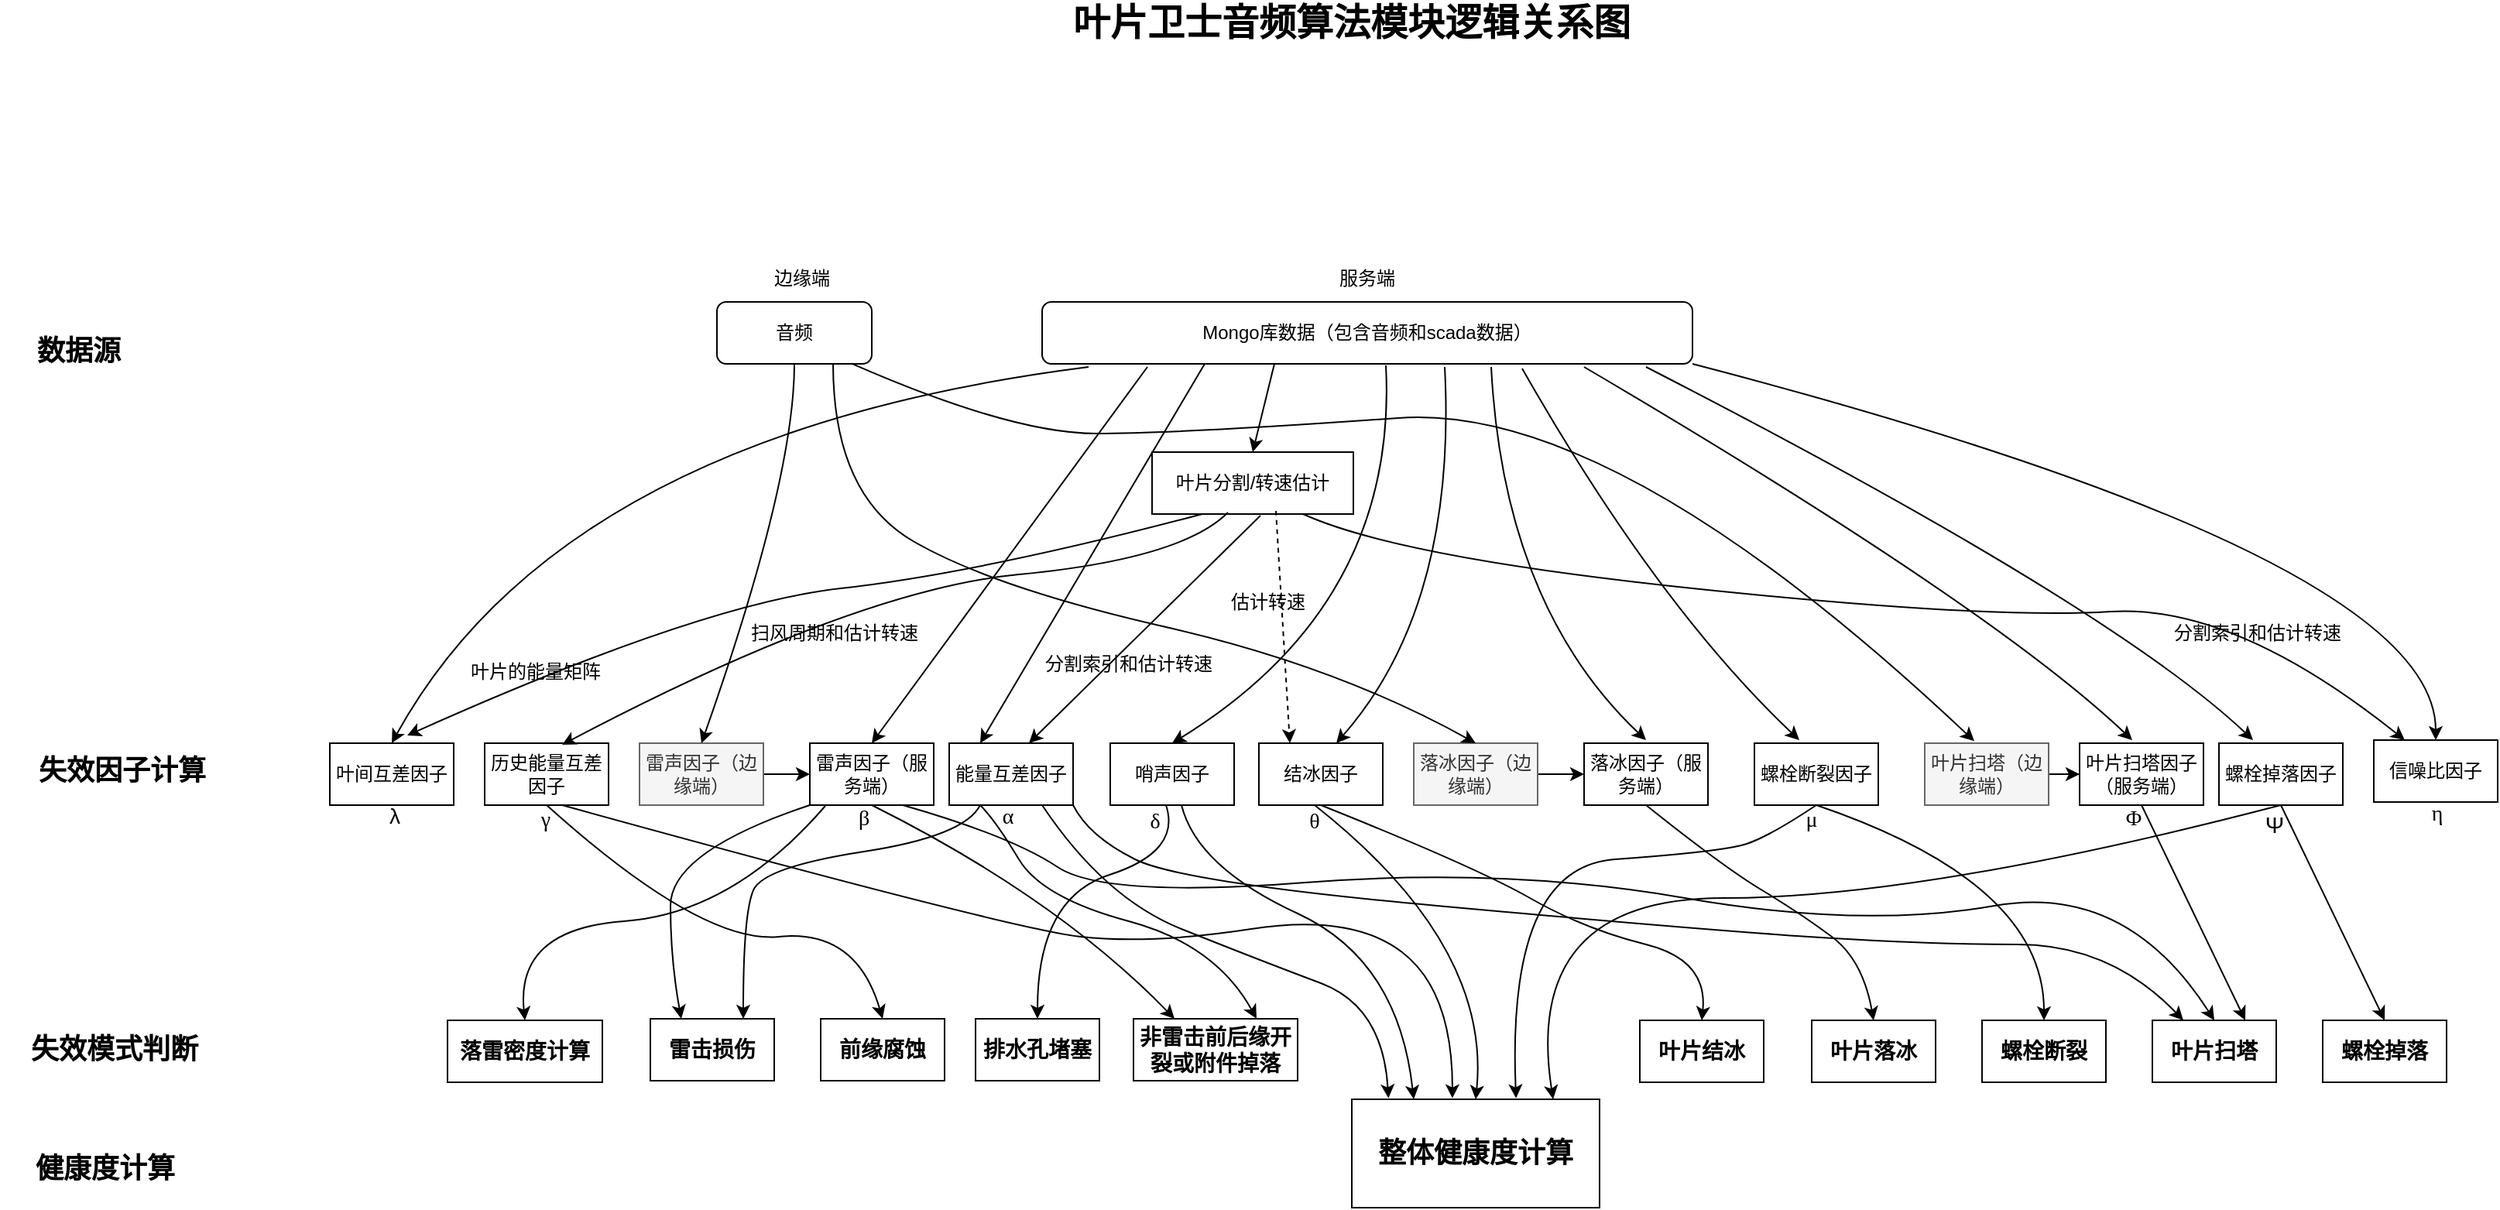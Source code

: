 <mxfile version="16.2.6" type="github">
  <diagram id="YilDh3PAvlAbY0U243uL" name="Page-1">
    <mxGraphModel dx="1964" dy="2472" grid="1" gridSize="10" guides="1" tooltips="1" connect="1" arrows="1" fold="1" page="0" pageScale="1" pageWidth="827" pageHeight="1169" math="0" shadow="0">
      <root>
        <mxCell id="0" />
        <mxCell id="1" parent="0" />
        <mxCell id="-pXGqylEfpOpcV__bSYs-3" value="信噪比因子" style="rounded=0;whiteSpace=wrap;html=1;" vertex="1" parent="1">
          <mxGeometry x="1230" y="-1002" width="80" height="40" as="geometry" />
        </mxCell>
        <mxCell id="-pXGqylEfpOpcV__bSYs-4" value="叶片分割/转速估计" style="rounded=0;whiteSpace=wrap;html=1;" vertex="1" parent="1">
          <mxGeometry x="441" y="-1188" width="130" height="40" as="geometry" />
        </mxCell>
        <mxCell id="-pXGqylEfpOpcV__bSYs-5" value="叶间互差因子" style="rounded=0;whiteSpace=wrap;html=1;" vertex="1" parent="1">
          <mxGeometry x="-90" y="-1000" width="80" height="40" as="geometry" />
        </mxCell>
        <mxCell id="-pXGqylEfpOpcV__bSYs-6" value="历史能量互差因子" style="rounded=0;whiteSpace=wrap;html=1;" vertex="1" parent="1">
          <mxGeometry x="10" y="-1000" width="80" height="40" as="geometry" />
        </mxCell>
        <mxCell id="-pXGqylEfpOpcV__bSYs-40" value="" style="edgeStyle=orthogonalEdgeStyle;rounded=0;orthogonalLoop=1;jettySize=auto;html=1;" edge="1" parent="1" source="-pXGqylEfpOpcV__bSYs-7" target="-pXGqylEfpOpcV__bSYs-33">
          <mxGeometry relative="1" as="geometry" />
        </mxCell>
        <mxCell id="-pXGqylEfpOpcV__bSYs-7" value="雷声因子（边缘端）" style="rounded=0;whiteSpace=wrap;html=1;fillColor=#f5f5f5;fontColor=#333333;strokeColor=#666666;" vertex="1" parent="1">
          <mxGeometry x="110" y="-1000" width="80" height="40" as="geometry" />
        </mxCell>
        <mxCell id="-pXGqylEfpOpcV__bSYs-8" value="能量互差因子" style="rounded=0;whiteSpace=wrap;html=1;" vertex="1" parent="1">
          <mxGeometry x="310" y="-1000" width="80" height="40" as="geometry" />
        </mxCell>
        <mxCell id="-pXGqylEfpOpcV__bSYs-9" value="哨声因子" style="rounded=0;whiteSpace=wrap;html=1;" vertex="1" parent="1">
          <mxGeometry x="414" y="-1000" width="80" height="40" as="geometry" />
        </mxCell>
        <mxCell id="-pXGqylEfpOpcV__bSYs-10" value="结冰因子" style="rounded=0;whiteSpace=wrap;html=1;" vertex="1" parent="1">
          <mxGeometry x="510" y="-1000" width="80" height="40" as="geometry" />
        </mxCell>
        <mxCell id="-pXGqylEfpOpcV__bSYs-41" value="" style="edgeStyle=orthogonalEdgeStyle;rounded=0;orthogonalLoop=1;jettySize=auto;html=1;" edge="1" parent="1" source="-pXGqylEfpOpcV__bSYs-11" target="-pXGqylEfpOpcV__bSYs-12">
          <mxGeometry relative="1" as="geometry" />
        </mxCell>
        <mxCell id="-pXGqylEfpOpcV__bSYs-11" value="落冰因子（边缘端）" style="rounded=0;whiteSpace=wrap;html=1;fillColor=#f5f5f5;fontColor=#333333;strokeColor=#666666;" vertex="1" parent="1">
          <mxGeometry x="610" y="-1000" width="80" height="40" as="geometry" />
        </mxCell>
        <mxCell id="-pXGqylEfpOpcV__bSYs-12" value="落冰因子（服务端）" style="rounded=0;whiteSpace=wrap;html=1;" vertex="1" parent="1">
          <mxGeometry x="720" y="-1000" width="80" height="40" as="geometry" />
        </mxCell>
        <mxCell id="-pXGqylEfpOpcV__bSYs-13" value="螺栓断裂因子" style="rounded=0;whiteSpace=wrap;html=1;" vertex="1" parent="1">
          <mxGeometry x="830" y="-1000" width="80" height="40" as="geometry" />
        </mxCell>
        <mxCell id="-pXGqylEfpOpcV__bSYs-14" value="螺栓掉落因子" style="rounded=0;whiteSpace=wrap;html=1;" vertex="1" parent="1">
          <mxGeometry x="1130" y="-1000" width="80" height="40" as="geometry" />
        </mxCell>
        <mxCell id="-pXGqylEfpOpcV__bSYs-101" value="" style="edgeStyle=orthogonalEdgeStyle;rounded=0;orthogonalLoop=1;jettySize=auto;html=1;fontSize=18;" edge="1" parent="1" source="-pXGqylEfpOpcV__bSYs-15" target="-pXGqylEfpOpcV__bSYs-99">
          <mxGeometry relative="1" as="geometry" />
        </mxCell>
        <mxCell id="-pXGqylEfpOpcV__bSYs-15" value="叶片扫塔（边缘端）" style="rounded=0;whiteSpace=wrap;html=1;fillColor=#f5f5f5;fontColor=#333333;strokeColor=#666666;" vertex="1" parent="1">
          <mxGeometry x="940" y="-1000" width="80" height="40" as="geometry" />
        </mxCell>
        <mxCell id="-pXGqylEfpOpcV__bSYs-16" value="&lt;b&gt;&lt;span style=&quot;font-size: 10.5pt&quot;&gt;雷击损伤&lt;/span&gt;&lt;/b&gt;" style="rounded=0;whiteSpace=wrap;html=1;" vertex="1" parent="1">
          <mxGeometry x="117" y="-822" width="80" height="40" as="geometry" />
        </mxCell>
        <mxCell id="-pXGqylEfpOpcV__bSYs-17" value="&lt;b&gt;&lt;span style=&quot;font-size: 10.5pt&quot;&gt;排水孔堵塞&lt;/span&gt;&lt;/b&gt;" style="rounded=0;whiteSpace=wrap;html=1;" vertex="1" parent="1">
          <mxGeometry x="327" y="-822" width="80" height="40" as="geometry" />
        </mxCell>
        <mxCell id="-pXGqylEfpOpcV__bSYs-18" value="&lt;b&gt;&lt;span style=&quot;font-size: 10.5pt&quot;&gt;非雷击前后缘开裂或附件掉落&lt;/span&gt;&lt;/b&gt;" style="rounded=0;whiteSpace=wrap;html=1;" vertex="1" parent="1">
          <mxGeometry x="429" y="-822" width="106" height="40" as="geometry" />
        </mxCell>
        <mxCell id="-pXGqylEfpOpcV__bSYs-19" value="&lt;b&gt;&lt;span style=&quot;font-size: 10.5pt&quot;&gt;螺栓断裂&lt;/span&gt;&lt;/b&gt;" style="rounded=0;whiteSpace=wrap;html=1;" vertex="1" parent="1">
          <mxGeometry x="977" y="-821" width="80" height="40" as="geometry" />
        </mxCell>
        <mxCell id="-pXGqylEfpOpcV__bSYs-20" value="&lt;b&gt;&lt;span style=&quot;font-size: 10.5pt&quot;&gt;叶片结冰&lt;/span&gt;&lt;/b&gt;" style="rounded=0;whiteSpace=wrap;html=1;" vertex="1" parent="1">
          <mxGeometry x="756" y="-821" width="80" height="40" as="geometry" />
        </mxCell>
        <mxCell id="-pXGqylEfpOpcV__bSYs-21" value="&lt;b&gt;&lt;span style=&quot;font-size: 10.5pt&quot;&gt;叶片扫塔&lt;/span&gt;&lt;/b&gt;" style="rounded=0;whiteSpace=wrap;html=1;" vertex="1" parent="1">
          <mxGeometry x="1087" y="-821" width="80" height="40" as="geometry" />
        </mxCell>
        <mxCell id="-pXGqylEfpOpcV__bSYs-22" value="&lt;b&gt;&lt;span style=&quot;font-size: 10.5pt&quot;&gt;前缘腐蚀&lt;/span&gt;&lt;/b&gt;" style="rounded=0;whiteSpace=wrap;html=1;" vertex="1" parent="1">
          <mxGeometry x="227" y="-822" width="80" height="40" as="geometry" />
        </mxCell>
        <mxCell id="-pXGqylEfpOpcV__bSYs-23" value="&lt;b&gt;&lt;span style=&quot;font-size: 10.5pt&quot;&gt;螺栓掉落&lt;/span&gt;&lt;/b&gt;" style="rounded=0;whiteSpace=wrap;html=1;" vertex="1" parent="1">
          <mxGeometry x="1197" y="-821" width="80" height="40" as="geometry" />
        </mxCell>
        <mxCell id="-pXGqylEfpOpcV__bSYs-24" value="&lt;font style=&quot;font-size: 18px&quot;&gt;&lt;b&gt;整体健康度计算&lt;/b&gt;&lt;/font&gt;" style="rounded=0;whiteSpace=wrap;html=1;" vertex="1" parent="1">
          <mxGeometry x="570" y="-770" width="160" height="70" as="geometry" />
        </mxCell>
        <mxCell id="-pXGqylEfpOpcV__bSYs-26" value="&lt;font style=&quot;font-size: 14px&quot;&gt;&lt;b&gt;落雷密度计算&lt;/b&gt;&lt;/font&gt;" style="rounded=0;whiteSpace=wrap;html=1;" vertex="1" parent="1">
          <mxGeometry x="-14" y="-821" width="100" height="40" as="geometry" />
        </mxCell>
        <mxCell id="-pXGqylEfpOpcV__bSYs-27" value="&lt;span&gt;Mongo库数据（包含音频和scada数据）&lt;/span&gt;" style="rounded=1;whiteSpace=wrap;html=1;" vertex="1" parent="1">
          <mxGeometry x="370" y="-1285" width="420" height="40" as="geometry" />
        </mxCell>
        <mxCell id="-pXGqylEfpOpcV__bSYs-28" value="音频" style="rounded=1;whiteSpace=wrap;html=1;" vertex="1" parent="1">
          <mxGeometry x="160" y="-1285" width="100" height="40" as="geometry" />
        </mxCell>
        <mxCell id="-pXGqylEfpOpcV__bSYs-31" value="边缘端" style="text;html=1;strokeColor=none;fillColor=none;align=center;verticalAlign=middle;whiteSpace=wrap;rounded=0;" vertex="1" parent="1">
          <mxGeometry x="185" y="-1315" width="60" height="30" as="geometry" />
        </mxCell>
        <mxCell id="-pXGqylEfpOpcV__bSYs-32" value="服务端" style="text;html=1;strokeColor=none;fillColor=none;align=center;verticalAlign=middle;whiteSpace=wrap;rounded=0;" vertex="1" parent="1">
          <mxGeometry x="550" y="-1304.5" width="60" height="9" as="geometry" />
        </mxCell>
        <mxCell id="-pXGqylEfpOpcV__bSYs-33" value="雷声因子（服务端）" style="rounded=0;whiteSpace=wrap;html=1;" vertex="1" parent="1">
          <mxGeometry x="220" y="-1000" width="80" height="40" as="geometry" />
        </mxCell>
        <mxCell id="-pXGqylEfpOpcV__bSYs-34" value="&lt;b&gt;&lt;font style=&quot;font-size: 18px&quot;&gt;失效模式判断&lt;/font&gt;&lt;/b&gt;" style="text;html=1;strokeColor=none;fillColor=none;align=center;verticalAlign=middle;whiteSpace=wrap;rounded=0;" vertex="1" parent="1">
          <mxGeometry x="-294.5" y="-817" width="130" height="30" as="geometry" />
        </mxCell>
        <mxCell id="-pXGqylEfpOpcV__bSYs-35" value="&lt;b&gt;&lt;font style=&quot;font-size: 18px&quot;&gt;失效因子计算&lt;/font&gt;&lt;/b&gt;" style="text;html=1;strokeColor=none;fillColor=none;align=center;verticalAlign=middle;whiteSpace=wrap;rounded=0;" vertex="1" parent="1">
          <mxGeometry x="-294.5" y="-997" width="140" height="30" as="geometry" />
        </mxCell>
        <mxCell id="-pXGqylEfpOpcV__bSYs-36" value="&lt;b&gt;&lt;font style=&quot;font-size: 18px&quot;&gt;数据源&lt;/font&gt;&lt;/b&gt;" style="text;html=1;strokeColor=none;fillColor=none;align=center;verticalAlign=middle;whiteSpace=wrap;rounded=0;" vertex="1" parent="1">
          <mxGeometry x="-302.5" y="-1268" width="100" height="30" as="geometry" />
        </mxCell>
        <mxCell id="-pXGqylEfpOpcV__bSYs-43" value="" style="curved=1;endArrow=classic;html=1;rounded=0;entryX=0.75;entryY=0;entryDx=0;entryDy=0;exitX=0.25;exitY=1;exitDx=0;exitDy=0;" edge="1" parent="1" source="-pXGqylEfpOpcV__bSYs-8" target="-pXGqylEfpOpcV__bSYs-16">
          <mxGeometry width="50" height="50" relative="1" as="geometry">
            <mxPoint x="360" y="-880" as="sourcePoint" />
            <mxPoint x="100" y="-910" as="targetPoint" />
            <Array as="points">
              <mxPoint x="320" y="-940" />
              <mxPoint x="190" y="-920" />
              <mxPoint x="177" y="-890" />
            </Array>
          </mxGeometry>
        </mxCell>
        <mxCell id="-pXGqylEfpOpcV__bSYs-45" value="" style="curved=1;endArrow=classic;html=1;rounded=0;exitX=0;exitY=1;exitDx=0;exitDy=0;entryX=0.25;entryY=0;entryDx=0;entryDy=0;" edge="1" parent="1" source="-pXGqylEfpOpcV__bSYs-33" target="-pXGqylEfpOpcV__bSYs-16">
          <mxGeometry width="50" height="50" relative="1" as="geometry">
            <mxPoint x="60" y="-920" as="sourcePoint" />
            <mxPoint x="10" y="-840" as="targetPoint" />
            <Array as="points">
              <mxPoint x="130" y="-930" />
              <mxPoint x="130" y="-860" />
            </Array>
          </mxGeometry>
        </mxCell>
        <mxCell id="-pXGqylEfpOpcV__bSYs-46" value="" style="curved=1;endArrow=classic;html=1;rounded=0;exitX=0.5;exitY=1;exitDx=0;exitDy=0;entryX=0.5;entryY=0;entryDx=0;entryDy=0;" edge="1" parent="1" source="-pXGqylEfpOpcV__bSYs-6" target="-pXGqylEfpOpcV__bSYs-22">
          <mxGeometry width="50" height="50" relative="1" as="geometry">
            <mxPoint x="80" y="-640" as="sourcePoint" />
            <mxPoint x="130" y="-690" as="targetPoint" />
            <Array as="points">
              <mxPoint x="150" y="-870" />
              <mxPoint x="250" y="-880" />
            </Array>
          </mxGeometry>
        </mxCell>
        <mxCell id="-pXGqylEfpOpcV__bSYs-47" value="" style="curved=1;endArrow=classic;html=1;rounded=0;entryX=0.5;entryY=0;entryDx=0;entryDy=0;exitX=0;exitY=0.25;exitDx=0;exitDy=0;" edge="1" parent="1" source="-pXGqylEfpOpcV__bSYs-64" target="-pXGqylEfpOpcV__bSYs-26">
          <mxGeometry width="50" height="50" relative="1" as="geometry">
            <mxPoint x="269" y="-960" as="sourcePoint" />
            <mxPoint x="229" y="-850" as="targetPoint" />
            <Array as="points">
              <mxPoint x="170" y="-890" />
              <mxPoint x="30" y="-880" />
            </Array>
          </mxGeometry>
        </mxCell>
        <mxCell id="-pXGqylEfpOpcV__bSYs-48" value="" style="curved=1;endArrow=classic;html=1;rounded=0;entryX=0.5;entryY=0;entryDx=0;entryDy=0;" edge="1" parent="1" target="-pXGqylEfpOpcV__bSYs-17">
          <mxGeometry width="50" height="50" relative="1" as="geometry">
            <mxPoint x="450" y="-960" as="sourcePoint" />
            <mxPoint x="510" y="-880" as="targetPoint" />
            <Array as="points">
              <mxPoint x="460" y="-930" />
              <mxPoint x="367" y="-900" />
            </Array>
          </mxGeometry>
        </mxCell>
        <mxCell id="-pXGqylEfpOpcV__bSYs-49" value="" style="curved=1;endArrow=classic;html=1;rounded=0;entryX=0.75;entryY=0;entryDx=0;entryDy=0;exitX=0.25;exitY=1;exitDx=0;exitDy=0;" edge="1" parent="1" source="-pXGqylEfpOpcV__bSYs-8" target="-pXGqylEfpOpcV__bSYs-18">
          <mxGeometry width="50" height="50" relative="1" as="geometry">
            <mxPoint x="350" y="-960" as="sourcePoint" />
            <mxPoint x="370" y="-850" as="targetPoint" />
            <Array as="points">
              <mxPoint x="340" y="-950" />
              <mxPoint x="370" y="-900" />
              <mxPoint x="482" y="-870" />
            </Array>
          </mxGeometry>
        </mxCell>
        <mxCell id="-pXGqylEfpOpcV__bSYs-50" value="" style="curved=1;endArrow=classic;html=1;rounded=0;exitX=0.5;exitY=1;exitDx=0;exitDy=0;entryX=0.25;entryY=0;entryDx=0;entryDy=0;" edge="1" parent="1" source="-pXGqylEfpOpcV__bSYs-33" target="-pXGqylEfpOpcV__bSYs-18">
          <mxGeometry width="50" height="50" relative="1" as="geometry">
            <mxPoint x="150" y="-640" as="sourcePoint" />
            <mxPoint x="340" y="-840" as="targetPoint" />
            <Array as="points">
              <mxPoint x="380" y="-900" />
            </Array>
          </mxGeometry>
        </mxCell>
        <mxCell id="-pXGqylEfpOpcV__bSYs-51" value="" style="curved=1;endArrow=classic;html=1;rounded=0;entryX=0.5;entryY=0;entryDx=0;entryDy=0;exitX=0.5;exitY=1;exitDx=0;exitDy=0;" edge="1" parent="1" source="-pXGqylEfpOpcV__bSYs-13" target="-pXGqylEfpOpcV__bSYs-19">
          <mxGeometry width="50" height="50" relative="1" as="geometry">
            <mxPoint x="480" y="-861" as="sourcePoint" />
            <mxPoint x="600" y="-821" as="targetPoint" />
            <Array as="points">
              <mxPoint x="1017" y="-910" />
            </Array>
          </mxGeometry>
        </mxCell>
        <mxCell id="-pXGqylEfpOpcV__bSYs-52" value="" style="curved=1;endArrow=classic;html=1;rounded=0;entryX=0.5;entryY=0;entryDx=0;entryDy=0;exitX=0.5;exitY=1;exitDx=0;exitDy=0;" edge="1" parent="1" source="-pXGqylEfpOpcV__bSYs-14" target="-pXGqylEfpOpcV__bSYs-23">
          <mxGeometry width="50" height="50" relative="1" as="geometry">
            <mxPoint x="620" y="-860" as="sourcePoint" />
            <mxPoint x="480" y="-811" as="targetPoint" />
            <Array as="points" />
          </mxGeometry>
        </mxCell>
        <mxCell id="-pXGqylEfpOpcV__bSYs-53" value="" style="curved=1;endArrow=classic;html=1;rounded=0;entryX=0.75;entryY=0;entryDx=0;entryDy=0;exitX=0.5;exitY=1;exitDx=0;exitDy=0;" edge="1" parent="1" source="-pXGqylEfpOpcV__bSYs-99" target="-pXGqylEfpOpcV__bSYs-21">
          <mxGeometry width="50" height="50" relative="1" as="geometry">
            <mxPoint x="1020" y="-960" as="sourcePoint" />
            <mxPoint x="670" y="-821" as="targetPoint" />
            <Array as="points" />
          </mxGeometry>
        </mxCell>
        <mxCell id="-pXGqylEfpOpcV__bSYs-54" value="&lt;b&gt;&lt;span style=&quot;font-size: 10.5pt&quot;&gt;叶片落冰&lt;/span&gt;&lt;/b&gt;" style="rounded=0;whiteSpace=wrap;html=1;" vertex="1" parent="1">
          <mxGeometry x="867" y="-821" width="80" height="40" as="geometry" />
        </mxCell>
        <mxCell id="-pXGqylEfpOpcV__bSYs-55" value="" style="curved=1;endArrow=classic;html=1;rounded=0;entryX=0.5;entryY=0;entryDx=0;entryDy=0;exitX=0.5;exitY=1;exitDx=0;exitDy=0;" edge="1" parent="1" target="-pXGqylEfpOpcV__bSYs-54">
          <mxGeometry width="50" height="50" relative="1" as="geometry">
            <mxPoint x="760" y="-960" as="sourcePoint" />
            <mxPoint x="690" y="-830" as="targetPoint" />
            <Array as="points">
              <mxPoint x="810" y="-920" />
              <mxPoint x="860" y="-890" />
              <mxPoint x="900" y="-860" />
            </Array>
          </mxGeometry>
        </mxCell>
        <mxCell id="-pXGqylEfpOpcV__bSYs-56" value="" style="curved=1;endArrow=classic;html=1;rounded=0;entryX=0.5;entryY=0;entryDx=0;entryDy=0;exitX=0.5;exitY=1;exitDx=0;exitDy=0;" edge="1" parent="1" target="-pXGqylEfpOpcV__bSYs-20">
          <mxGeometry width="50" height="50" relative="1" as="geometry">
            <mxPoint x="550" y="-960" as="sourcePoint" />
            <mxPoint x="390" y="-821" as="targetPoint" />
            <Array as="points">
              <mxPoint x="650" y="-920" />
              <mxPoint x="720" y="-880" />
              <mxPoint x="800" y="-860" />
            </Array>
          </mxGeometry>
        </mxCell>
        <mxCell id="-pXGqylEfpOpcV__bSYs-57" value="" style="curved=1;endArrow=classic;html=1;rounded=0;entryX=0.25;entryY=0;entryDx=0;entryDy=0;exitX=1;exitY=1;exitDx=0;exitDy=0;" edge="1" parent="1" source="-pXGqylEfpOpcV__bSYs-8" target="-pXGqylEfpOpcV__bSYs-21">
          <mxGeometry width="50" height="50" relative="1" as="geometry">
            <mxPoint x="370" y="-960" as="sourcePoint" />
            <mxPoint x="400" y="-821" as="targetPoint" />
            <Array as="points">
              <mxPoint x="400" y="-940" />
              <mxPoint x="460" y="-910" />
              <mxPoint x="790" y="-880" />
              <mxPoint x="940" y="-870" />
              <mxPoint x="1060" y="-870" />
            </Array>
          </mxGeometry>
        </mxCell>
        <mxCell id="-pXGqylEfpOpcV__bSYs-58" value="" style="curved=1;endArrow=classic;html=1;rounded=0;exitX=0.75;exitY=1;exitDx=0;exitDy=0;entryX=0.5;entryY=0;entryDx=0;entryDy=0;" edge="1" parent="1" source="-pXGqylEfpOpcV__bSYs-33" target="-pXGqylEfpOpcV__bSYs-21">
          <mxGeometry width="50" height="50" relative="1" as="geometry">
            <mxPoint x="360" y="-950" as="sourcePoint" />
            <mxPoint x="820" y="-830" as="targetPoint" />
            <Array as="points">
              <mxPoint x="350" y="-940" />
              <mxPoint x="410" y="-900" />
              <mxPoint x="670" y="-920" />
              <mxPoint x="900" y="-880" />
              <mxPoint x="1070" y="-910" />
            </Array>
          </mxGeometry>
        </mxCell>
        <mxCell id="-pXGqylEfpOpcV__bSYs-61" value="&lt;span lang=&quot;EN-US&quot; style=&quot;font-size: 10.5pt&quot;&gt;λ&lt;/span&gt;" style="text;html=1;strokeColor=none;fillColor=none;align=center;verticalAlign=middle;whiteSpace=wrap;rounded=0;fontSize=14;" vertex="1" parent="1">
          <mxGeometry x="-58" y="-958" width="20" height="10" as="geometry" />
        </mxCell>
        <mxCell id="-pXGqylEfpOpcV__bSYs-62" value="&lt;p class=&quot;MsoNormal&quot; align=&quot;center&quot;&gt;&lt;span lang=&quot;EN-US&quot; style=&quot;font-family: &amp;#34;times new roman&amp;#34; , serif&quot;&gt;η&lt;/span&gt;&lt;/p&gt;" style="text;html=1;strokeColor=none;fillColor=none;align=center;verticalAlign=middle;whiteSpace=wrap;rounded=0;fontSize=14;" vertex="1" parent="1">
          <mxGeometry x="1251" y="-963" width="40" height="15" as="geometry" />
        </mxCell>
        <mxCell id="-pXGqylEfpOpcV__bSYs-63" value="&lt;p class=&quot;MsoNormal&quot; align=&quot;center&quot;&gt;&lt;span lang=&quot;EN-US&quot; style=&quot;font-family: &amp;#34;times new roman&amp;#34; , serif&quot;&gt;γ&lt;/span&gt;&lt;/p&gt;" style="text;html=1;strokeColor=none;fillColor=none;align=center;verticalAlign=middle;whiteSpace=wrap;rounded=0;fontSize=14;" vertex="1" parent="1">
          <mxGeometry x="29" y="-961" width="41" height="20" as="geometry" />
        </mxCell>
        <mxCell id="-pXGqylEfpOpcV__bSYs-64" value="&lt;p class=&quot;MsoNormal&quot; align=&quot;center&quot;&gt;&lt;span lang=&quot;EN-US&quot; style=&quot;font-family: &amp;#34;times new roman&amp;#34; , serif&quot;&gt;β&lt;/span&gt;&lt;/p&gt;" style="text;html=1;strokeColor=none;fillColor=none;align=center;verticalAlign=middle;whiteSpace=wrap;rounded=0;fontSize=14;" vertex="1" parent="1">
          <mxGeometry x="230" y="-967" width="50" height="30" as="geometry" />
        </mxCell>
        <mxCell id="-pXGqylEfpOpcV__bSYs-65" value="&lt;p class=&quot;MsoNormal&quot; align=&quot;center&quot;&gt;&lt;span lang=&quot;EN-US&quot; style=&quot;font-size: 10.5pt ; font-family: &amp;#34;times new roman&amp;#34; , serif&quot;&gt;α&lt;/span&gt;&lt;br&gt;&lt;/p&gt;" style="text;html=1;strokeColor=none;fillColor=none;align=center;verticalAlign=middle;whiteSpace=wrap;rounded=0;fontSize=14;" vertex="1" parent="1">
          <mxGeometry x="338" y="-958" width="20" height="10" as="geometry" />
        </mxCell>
        <mxCell id="-pXGqylEfpOpcV__bSYs-66" value="&lt;p class=&quot;MsoNormal&quot; align=&quot;center&quot;&gt;&lt;span lang=&quot;EN-US&quot; style=&quot;font-family: &amp;#34;times new roman&amp;#34; , serif&quot;&gt;δ&lt;/span&gt;&lt;/p&gt;" style="text;html=1;strokeColor=none;fillColor=none;align=center;verticalAlign=middle;whiteSpace=wrap;rounded=0;fontSize=14;" vertex="1" parent="1">
          <mxGeometry x="425" y="-957" width="36" height="13" as="geometry" />
        </mxCell>
        <mxCell id="-pXGqylEfpOpcV__bSYs-67" value="&lt;p class=&quot;MsoNormal&quot; align=&quot;center&quot;&gt;&lt;span lang=&quot;EN-US&quot; style=&quot;font-family: &amp;#34;times new roman&amp;#34; , serif&quot;&gt;θ&lt;/span&gt;&lt;/p&gt;" style="text;html=1;strokeColor=none;fillColor=none;align=center;verticalAlign=middle;whiteSpace=wrap;rounded=0;fontSize=14;" vertex="1" parent="1">
          <mxGeometry x="521" y="-965" width="50" height="30" as="geometry" />
        </mxCell>
        <mxCell id="-pXGqylEfpOpcV__bSYs-69" value="&lt;p class=&quot;MsoNormal&quot; align=&quot;center&quot;&gt;&lt;span lang=&quot;EN-US&quot; style=&quot;font-family: &amp;#34;times new roman&amp;#34; , serif&quot;&gt;μ&lt;/span&gt;&lt;/p&gt;" style="text;html=1;strokeColor=none;fillColor=none;align=center;verticalAlign=middle;whiteSpace=wrap;rounded=0;fontSize=14;" vertex="1" parent="1">
          <mxGeometry x="842" y="-966" width="50" height="30" as="geometry" />
        </mxCell>
        <mxCell id="-pXGqylEfpOpcV__bSYs-70" value="&lt;p class=&quot;MsoNormal&quot; align=&quot;center&quot;&gt;&lt;span lang=&quot;EN-US&quot; style=&quot;font-size: 10.5pt ; font-family: &amp;#34;times new roman&amp;#34; , serif&quot;&gt;Φ&lt;/span&gt;&lt;br&gt;&lt;/p&gt;" style="text;html=1;strokeColor=none;fillColor=none;align=center;verticalAlign=middle;whiteSpace=wrap;rounded=0;fontSize=14;" vertex="1" parent="1">
          <mxGeometry x="1050" y="-967" width="50" height="30" as="geometry" />
        </mxCell>
        <mxCell id="-pXGqylEfpOpcV__bSYs-71" value="&lt;p class=&quot;MsoNormal&quot; align=&quot;center&quot;&gt;&lt;span style=&quot;font-size: 11pt&quot;&gt;Ψ&lt;/span&gt;&lt;br&gt;&lt;/p&gt;" style="text;html=1;strokeColor=none;fillColor=none;align=center;verticalAlign=middle;whiteSpace=wrap;rounded=0;fontSize=14;" vertex="1" parent="1">
          <mxGeometry x="1141" y="-962" width="50" height="30" as="geometry" />
        </mxCell>
        <mxCell id="-pXGqylEfpOpcV__bSYs-75" value="" style="curved=1;endArrow=classic;html=1;rounded=0;fontSize=14;entryX=0.663;entryY=-0.01;entryDx=0;entryDy=0;entryPerimeter=0;" edge="1" parent="1" target="-pXGqylEfpOpcV__bSYs-24">
          <mxGeometry width="50" height="50" relative="1" as="geometry">
            <mxPoint x="870" y="-960" as="sourcePoint" />
            <mxPoint x="1130" y="-830" as="targetPoint" />
            <Array as="points">
              <mxPoint x="840" y="-940" />
              <mxPoint x="810" y="-930" />
              <mxPoint x="670" y="-920" />
            </Array>
          </mxGeometry>
        </mxCell>
        <mxCell id="-pXGqylEfpOpcV__bSYs-76" value="" style="curved=1;endArrow=classic;html=1;rounded=0;fontSize=14;exitX=0.5;exitY=1;exitDx=0;exitDy=0;" edge="1" parent="1" source="-pXGqylEfpOpcV__bSYs-14">
          <mxGeometry width="50" height="50" relative="1" as="geometry">
            <mxPoint x="880" y="-950" as="sourcePoint" />
            <mxPoint x="700" y="-770" as="targetPoint" />
            <Array as="points">
              <mxPoint x="940" y="-900" />
              <mxPoint x="680" y="-900" />
            </Array>
          </mxGeometry>
        </mxCell>
        <mxCell id="-pXGqylEfpOpcV__bSYs-77" value="" style="curved=1;endArrow=classic;html=1;rounded=0;entryX=0.5;entryY=0;entryDx=0;entryDy=0;" edge="1" parent="1" target="-pXGqylEfpOpcV__bSYs-24">
          <mxGeometry width="50" height="50" relative="1" as="geometry">
            <mxPoint x="546" y="-960" as="sourcePoint" />
            <mxPoint x="621" y="-811" as="targetPoint" />
            <Array as="points">
              <mxPoint x="660" y="-870" />
            </Array>
          </mxGeometry>
        </mxCell>
        <mxCell id="-pXGqylEfpOpcV__bSYs-78" value="" style="curved=1;endArrow=classic;html=1;rounded=0;entryX=0.148;entryY=-0.01;entryDx=0;entryDy=0;entryPerimeter=0;exitX=0.75;exitY=1;exitDx=0;exitDy=0;" edge="1" parent="1" source="-pXGqylEfpOpcV__bSYs-8" target="-pXGqylEfpOpcV__bSYs-24">
          <mxGeometry width="50" height="50" relative="1" as="geometry">
            <mxPoint x="350" y="-960" as="sourcePoint" />
            <mxPoint x="382.5" y="-812" as="targetPoint" />
            <Array as="points">
              <mxPoint x="410" y="-900" />
              <mxPoint x="510" y="-860" />
              <mxPoint x="590" y="-830" />
            </Array>
          </mxGeometry>
        </mxCell>
        <mxCell id="-pXGqylEfpOpcV__bSYs-79" value="" style="curved=1;endArrow=classic;html=1;rounded=0;entryX=0.406;entryY=-0.01;entryDx=0;entryDy=0;entryPerimeter=0;" edge="1" parent="1" target="-pXGqylEfpOpcV__bSYs-24">
          <mxGeometry width="50" height="50" relative="1" as="geometry">
            <mxPoint x="60" y="-960" as="sourcePoint" />
            <mxPoint x="141" y="-812" as="targetPoint" />
            <Array as="points">
              <mxPoint x="350" y="-880" />
              <mxPoint x="440" y="-870" />
              <mxPoint x="570" y="-890" />
              <mxPoint x="635" y="-840" />
            </Array>
          </mxGeometry>
        </mxCell>
        <mxCell id="-pXGqylEfpOpcV__bSYs-80" value="" style="curved=1;endArrow=classic;html=1;rounded=0;entryX=0.25;entryY=0;entryDx=0;entryDy=0;exitX=0.575;exitY=1;exitDx=0;exitDy=0;exitPerimeter=0;" edge="1" parent="1" source="-pXGqylEfpOpcV__bSYs-9" target="-pXGqylEfpOpcV__bSYs-24">
          <mxGeometry width="50" height="50" relative="1" as="geometry">
            <mxPoint x="460" y="-950" as="sourcePoint" />
            <mxPoint x="241" y="-812" as="targetPoint" />
            <Array as="points">
              <mxPoint x="470" y="-920" />
              <mxPoint x="600" y="-860" />
            </Array>
          </mxGeometry>
        </mxCell>
        <mxCell id="-pXGqylEfpOpcV__bSYs-90" value="" style="curved=1;endArrow=classic;html=1;rounded=0;fontSize=18;exitX=0.5;exitY=1;exitDx=0;exitDy=0;entryX=0.5;entryY=0;entryDx=0;entryDy=0;" edge="1" parent="1" source="-pXGqylEfpOpcV__bSYs-28" target="-pXGqylEfpOpcV__bSYs-7">
          <mxGeometry width="50" height="50" relative="1" as="geometry">
            <mxPoint x="-97.28" y="-1230" as="sourcePoint" />
            <mxPoint x="397.28" y="-1077" as="targetPoint" />
            <Array as="points">
              <mxPoint x="210" y="-1170" />
            </Array>
          </mxGeometry>
        </mxCell>
        <mxCell id="-pXGqylEfpOpcV__bSYs-91" value="" style="curved=1;endArrow=classic;html=1;rounded=0;fontSize=18;entryX=0.5;entryY=0;entryDx=0;entryDy=0;exitX=0.75;exitY=1;exitDx=0;exitDy=0;" edge="1" parent="1" source="-pXGqylEfpOpcV__bSYs-28" target="-pXGqylEfpOpcV__bSYs-11">
          <mxGeometry width="50" height="50" relative="1" as="geometry">
            <mxPoint x="370" y="-1240" as="sourcePoint" />
            <mxPoint x="160" y="-990" as="targetPoint" />
            <Array as="points">
              <mxPoint x="235" y="-1160" />
              <mxPoint x="340" y="-1100" />
              <mxPoint x="560" y="-1050" />
            </Array>
          </mxGeometry>
        </mxCell>
        <mxCell id="-pXGqylEfpOpcV__bSYs-92" value="" style="curved=1;endArrow=classic;html=1;rounded=0;fontSize=18;entryX=0.5;entryY=0;entryDx=0;entryDy=0;" edge="1" parent="1" target="-pXGqylEfpOpcV__bSYs-4">
          <mxGeometry width="50" height="50" relative="1" as="geometry">
            <mxPoint x="520" y="-1245" as="sourcePoint" />
            <mxPoint x="510" y="-1195" as="targetPoint" />
            <Array as="points" />
          </mxGeometry>
        </mxCell>
        <mxCell id="-pXGqylEfpOpcV__bSYs-95" value="" style="curved=1;endArrow=classic;html=1;rounded=0;fontSize=18;exitX=0.75;exitY=1;exitDx=0;exitDy=0;entryX=0.25;entryY=0;entryDx=0;entryDy=0;" edge="1" parent="1" source="-pXGqylEfpOpcV__bSYs-4" target="-pXGqylEfpOpcV__bSYs-3">
          <mxGeometry width="50" height="50" relative="1" as="geometry">
            <mxPoint x="510" y="-1148" as="sourcePoint" />
            <mxPoint x="409" y="-1093" as="targetPoint" />
            <Array as="points">
              <mxPoint x="600" y="-1120" />
              <mxPoint x="980" y="-1080" />
              <mxPoint x="1140" y="-1090" />
            </Array>
          </mxGeometry>
        </mxCell>
        <mxCell id="-pXGqylEfpOpcV__bSYs-97" value="" style="curved=1;endArrow=classic;html=1;rounded=0;fontSize=18;" edge="1" parent="1">
          <mxGeometry width="50" height="50" relative="1" as="geometry">
            <mxPoint x="490" y="-1149" as="sourcePoint" />
            <mxPoint x="60" y="-999" as="targetPoint" />
            <Array as="points">
              <mxPoint x="460" y="-1119" />
              <mxPoint x="250" y="-1099" />
            </Array>
          </mxGeometry>
        </mxCell>
        <mxCell id="-pXGqylEfpOpcV__bSYs-98" value="" style="curved=1;endArrow=classic;html=1;rounded=0;fontSize=18;exitX=0.25;exitY=1;exitDx=0;exitDy=0;" edge="1" parent="1" source="-pXGqylEfpOpcV__bSYs-4">
          <mxGeometry width="50" height="50" relative="1" as="geometry">
            <mxPoint x="490" y="-1150" as="sourcePoint" />
            <mxPoint x="-40" y="-1005" as="targetPoint" />
            <Array as="points">
              <mxPoint x="330" y="-1110" />
              <mxPoint x="150" y="-1090" />
            </Array>
          </mxGeometry>
        </mxCell>
        <mxCell id="-pXGqylEfpOpcV__bSYs-99" value="叶片扫塔因子（服务端）" style="rounded=0;whiteSpace=wrap;html=1;" vertex="1" parent="1">
          <mxGeometry x="1040" y="-1000" width="80" height="40" as="geometry" />
        </mxCell>
        <mxCell id="-pXGqylEfpOpcV__bSYs-102" value="" style="curved=1;endArrow=classic;html=1;rounded=0;fontSize=18;entryX=0.4;entryY=-0.033;entryDx=0;entryDy=0;entryPerimeter=0;exitX=0.867;exitY=0.992;exitDx=0;exitDy=0;exitPerimeter=0;" edge="1" parent="1" source="-pXGqylEfpOpcV__bSYs-28" target="-pXGqylEfpOpcV__bSYs-15">
          <mxGeometry width="50" height="50" relative="1" as="geometry">
            <mxPoint x="240" y="-1240" as="sourcePoint" />
            <mxPoint x="660" y="-990" as="targetPoint" />
            <Array as="points">
              <mxPoint x="350" y="-1200" />
              <mxPoint x="460" y="-1200" />
              <mxPoint x="740" y="-1220" />
            </Array>
          </mxGeometry>
        </mxCell>
        <mxCell id="-pXGqylEfpOpcV__bSYs-103" value="&lt;font style=&quot;font-size: 12px&quot;&gt;叶片的能量矩阵&lt;/font&gt;" style="text;whiteSpace=wrap;html=1;fontSize=18;" vertex="1" parent="1">
          <mxGeometry x="-1" y="-1065" width="100" height="30" as="geometry" />
        </mxCell>
        <mxCell id="-pXGqylEfpOpcV__bSYs-104" value="" style="curved=1;endArrow=classic;html=1;rounded=0;fontSize=18;entryX=0.5;entryY=0;entryDx=0;entryDy=0;" edge="1" parent="1" target="-pXGqylEfpOpcV__bSYs-5">
          <mxGeometry width="50" height="50" relative="1" as="geometry">
            <mxPoint x="400" y="-1243" as="sourcePoint" />
            <mxPoint x="-50" y="-1020" as="targetPoint" />
            <Array as="points">
              <mxPoint x="60" y="-1200" />
            </Array>
          </mxGeometry>
        </mxCell>
        <mxCell id="-pXGqylEfpOpcV__bSYs-105" value="&lt;font style=&quot;font-size: 12px&quot;&gt;扫风周期和估计转速&lt;/font&gt;" style="text;whiteSpace=wrap;html=1;fontSize=18;" vertex="1" parent="1">
          <mxGeometry x="180" y="-1090" width="150" height="40" as="geometry" />
        </mxCell>
        <mxCell id="-pXGqylEfpOpcV__bSYs-107" value="" style="curved=1;endArrow=classic;html=1;rounded=0;fontSize=18;exitX=0.5;exitY=1;exitDx=0;exitDy=0;entryX=0.5;entryY=0;entryDx=0;entryDy=0;" edge="1" parent="1" target="-pXGqylEfpOpcV__bSYs-33">
          <mxGeometry width="50" height="50" relative="1" as="geometry">
            <mxPoint x="438" y="-1243" as="sourcePoint" />
            <mxPoint x="403" y="-1188" as="targetPoint" />
            <Array as="points" />
          </mxGeometry>
        </mxCell>
        <mxCell id="-pXGqylEfpOpcV__bSYs-108" value="" style="curved=1;endArrow=classic;html=1;rounded=0;fontSize=18;entryX=0.75;entryY=1;entryDx=0;entryDy=0;" edge="1" parent="1">
          <mxGeometry width="50" height="50" relative="1" as="geometry">
            <mxPoint x="511" y="-1147" as="sourcePoint" />
            <mxPoint x="361.5" y="-1000" as="targetPoint" />
            <Array as="points" />
          </mxGeometry>
        </mxCell>
        <mxCell id="-pXGqylEfpOpcV__bSYs-109" value="" style="curved=1;endArrow=classic;html=1;rounded=0;fontSize=18;entryX=0.25;entryY=0;entryDx=0;entryDy=0;exitX=0.25;exitY=1;exitDx=0;exitDy=0;" edge="1" parent="1" source="-pXGqylEfpOpcV__bSYs-27" target="-pXGqylEfpOpcV__bSYs-8">
          <mxGeometry width="50" height="50" relative="1" as="geometry">
            <mxPoint x="460" y="-1240" as="sourcePoint" />
            <mxPoint x="282.5" y="-988" as="targetPoint" />
            <Array as="points" />
          </mxGeometry>
        </mxCell>
        <mxCell id="-pXGqylEfpOpcV__bSYs-110" value="&lt;font style=&quot;font-size: 12px&quot;&gt;分割索引和估计转速&lt;/font&gt;" style="text;whiteSpace=wrap;html=1;fontSize=18;" vertex="1" parent="1">
          <mxGeometry x="370" y="-1070" width="118" height="40" as="geometry" />
        </mxCell>
        <mxCell id="-pXGqylEfpOpcV__bSYs-111" value="" style="curved=1;endArrow=classic;html=1;rounded=0;fontSize=18;entryX=0.5;entryY=0;entryDx=0;entryDy=0;" edge="1" parent="1" target="-pXGqylEfpOpcV__bSYs-9">
          <mxGeometry width="50" height="50" relative="1" as="geometry">
            <mxPoint x="592" y="-1244" as="sourcePoint" />
            <mxPoint x="480" y="-1010" as="targetPoint" />
            <Array as="points">
              <mxPoint x="600" y="-1090" />
            </Array>
          </mxGeometry>
        </mxCell>
        <mxCell id="-pXGqylEfpOpcV__bSYs-113" value="" style="curved=1;endArrow=classic;html=1;rounded=0;fontSize=18;" edge="1" parent="1">
          <mxGeometry width="50" height="50" relative="1" as="geometry">
            <mxPoint x="630" y="-1243" as="sourcePoint" />
            <mxPoint x="560" y="-1000" as="targetPoint" />
            <Array as="points">
              <mxPoint x="638" y="-1089" />
            </Array>
          </mxGeometry>
        </mxCell>
        <mxCell id="-pXGqylEfpOpcV__bSYs-114" value="" style="curved=1;endArrow=classic;html=1;rounded=0;fontSize=18;entryX=0.25;entryY=0;entryDx=0;entryDy=0;dashed=1;" edge="1" parent="1" target="-pXGqylEfpOpcV__bSYs-10">
          <mxGeometry width="50" height="50" relative="1" as="geometry">
            <mxPoint x="521" y="-1150" as="sourcePoint" />
            <mxPoint x="371.5" y="-989" as="targetPoint" />
            <Array as="points" />
          </mxGeometry>
        </mxCell>
        <mxCell id="-pXGqylEfpOpcV__bSYs-115" value="&lt;font style=&quot;font-size: 12px&quot;&gt;估计转速&lt;/font&gt;" style="text;whiteSpace=wrap;html=1;fontSize=18;" vertex="1" parent="1">
          <mxGeometry x="490" y="-1110" width="56" height="40" as="geometry" />
        </mxCell>
        <mxCell id="-pXGqylEfpOpcV__bSYs-116" value="" style="curved=1;endArrow=classic;html=1;rounded=0;fontSize=18;entryX=0.5;entryY=0;entryDx=0;entryDy=0;" edge="1" parent="1">
          <mxGeometry width="50" height="50" relative="1" as="geometry">
            <mxPoint x="660" y="-1243" as="sourcePoint" />
            <mxPoint x="760" y="-1002" as="targetPoint" />
            <Array as="points">
              <mxPoint x="668" y="-1089" />
            </Array>
          </mxGeometry>
        </mxCell>
        <mxCell id="-pXGqylEfpOpcV__bSYs-117" value="" style="curved=1;endArrow=classic;html=1;rounded=0;fontSize=18;entryX=0.5;entryY=0;entryDx=0;entryDy=0;" edge="1" parent="1">
          <mxGeometry width="50" height="50" relative="1" as="geometry">
            <mxPoint x="680" y="-1242" as="sourcePoint" />
            <mxPoint x="859" y="-1002" as="targetPoint" />
            <Array as="points">
              <mxPoint x="767" y="-1089" />
            </Array>
          </mxGeometry>
        </mxCell>
        <mxCell id="-pXGqylEfpOpcV__bSYs-118" value="" style="curved=1;endArrow=classic;html=1;rounded=0;fontSize=18;entryX=0.5;entryY=0;entryDx=0;entryDy=0;" edge="1" parent="1">
          <mxGeometry width="50" height="50" relative="1" as="geometry">
            <mxPoint x="720" y="-1243" as="sourcePoint" />
            <mxPoint x="1074" y="-1002" as="targetPoint" />
            <Array as="points">
              <mxPoint x="982" y="-1089" />
            </Array>
          </mxGeometry>
        </mxCell>
        <mxCell id="-pXGqylEfpOpcV__bSYs-119" value="" style="curved=1;endArrow=classic;html=1;rounded=0;fontSize=18;entryX=0.5;entryY=0;entryDx=0;entryDy=0;" edge="1" parent="1">
          <mxGeometry width="50" height="50" relative="1" as="geometry">
            <mxPoint x="760" y="-1243" as="sourcePoint" />
            <mxPoint x="1152" y="-1002" as="targetPoint" />
            <Array as="points">
              <mxPoint x="1060" y="-1089" />
            </Array>
          </mxGeometry>
        </mxCell>
        <mxCell id="-pXGqylEfpOpcV__bSYs-120" value="" style="curved=1;endArrow=classic;html=1;rounded=0;fontSize=18;exitX=1;exitY=1;exitDx=0;exitDy=0;entryX=0.5;entryY=0;entryDx=0;entryDy=0;" edge="1" parent="1" source="-pXGqylEfpOpcV__bSYs-27" target="-pXGqylEfpOpcV__bSYs-3">
          <mxGeometry width="50" height="50" relative="1" as="geometry">
            <mxPoint x="851" y="-1244" as="sourcePoint" />
            <mxPoint x="1300" y="-1030" as="targetPoint" />
            <Array as="points">
              <mxPoint x="1270" y="-1120" />
            </Array>
          </mxGeometry>
        </mxCell>
        <mxCell id="-pXGqylEfpOpcV__bSYs-121" value="&lt;b style=&quot;color: rgb(0, 0, 0); font-family: helvetica; font-size: 12px; font-style: normal; letter-spacing: normal; text-align: center; text-indent: 0px; text-transform: none; word-spacing: 0px; background-color: rgb(255, 255, 255);&quot;&gt;&lt;font style=&quot;font-size: 18px&quot;&gt;健康度计算&lt;/font&gt;&lt;/b&gt;" style="text;whiteSpace=wrap;html=1;fontSize=18;" vertex="1" parent="1">
          <mxGeometry x="-282.5" y="-742" width="120" height="40" as="geometry" />
        </mxCell>
        <mxCell id="-pXGqylEfpOpcV__bSYs-124" value="&lt;font style=&quot;font-size: 12px&quot;&gt;分割索引和估计转速&lt;/font&gt;" style="text;whiteSpace=wrap;html=1;fontSize=18;" vertex="1" parent="1">
          <mxGeometry x="1099" y="-1090" width="121" height="40" as="geometry" />
        </mxCell>
        <mxCell id="-pXGqylEfpOpcV__bSYs-128" value="&lt;font style=&quot;font-size: 24px&quot;&gt;&lt;b&gt;叶片卫士音频算法模块逻辑关系图&lt;/b&gt;&lt;/font&gt;" style="text;html=1;strokeColor=none;fillColor=none;align=center;verticalAlign=middle;whiteSpace=wrap;rounded=0;fontSize=18;" vertex="1" parent="1">
          <mxGeometry x="386" y="-1480" width="368" height="30" as="geometry" />
        </mxCell>
      </root>
    </mxGraphModel>
  </diagram>
</mxfile>
